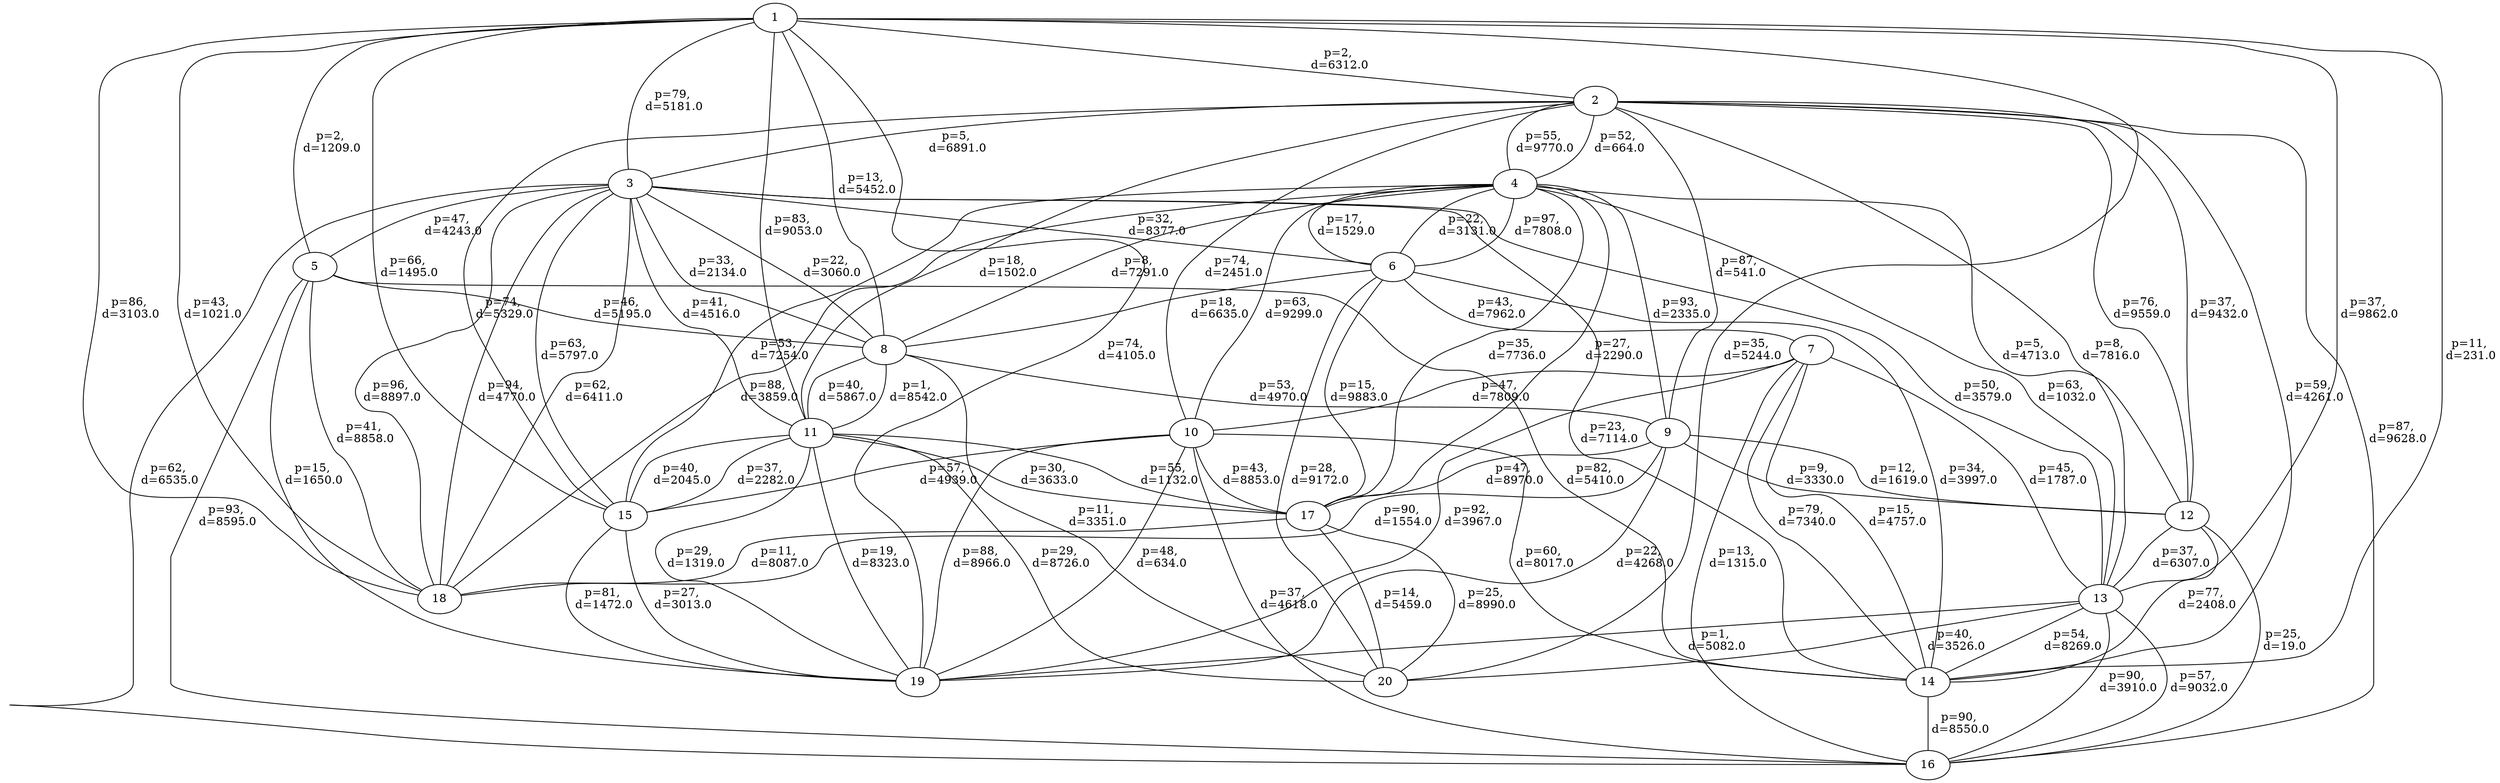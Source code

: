 graph {
	1 [label=1]
	1 -- 2 [label="p=2,
 d=6312.0"]
	1 -- 19 [label="p=74,
 d=4105.0"]
	1 -- 13 [label="p=37,
 d=9862.0"]
	1 -- 5 [label="p=2,
 d=1209.0"]
	1 -- 3 [label="p=79,
 d=5181.0"]
	1 -- 11 [label="p=83,
 d=9053.0"]
	1 -- 18 [label="p=43,
 d=1021.0"]
	1 -- 14 [label="p=11,
 d=231.0"]
	1 -- 15 [label="p=66,
 d=1495.0"]
	1 -- 20 [label="p=35,
 d=5244.0"]
	1 -- 8 [label="p=13,
 d=5452.0"]
	1 -- 18 [label="p=86,
 d=3103.0"]
	2 [label=2]
	2 -- 3 [label="p=5,
 d=6891.0"]
	2 -- 4 [label="p=52,
 d=664.0"]
	2 -- 12 [label="p=76,
 d=9559.0"]
	2 -- 13 [label="p=8,
 d=7816.0"]
	2 -- 15 [label="p=74,
 d=5329.0"]
	2 -- 16 [label="p=87,
 d=9628.0"]
	2 -- 11 [label="p=18,
 d=1502.0"]
	2 -- 4 [label="p=55,
 d=9770.0"]
	2 -- 12 [label="p=37,
 d=9432.0"]
	2 -- 9 [label="p=87,
 d=541.0"]
	2 -- 14 [label="p=59,
 d=4261.0"]
	2 -- 10 [label="p=74,
 d=2451.0"]
	3 [label=3]
	3 -- 5 [label="p=47,
 d=4243.0"]
	3 -- 6 [label="p=32,
 d=8377.0"]
	3 -- 13 [label="p=50,
 d=3579.0"]
	3 -- 15 [label="p=63,
 d=5797.0"]
	3 -- 14 [label="p=23,
 d=7114.0"]
	3 -- 16 [label="p=62,
 d=6535.0"]
	3 -- 18 [label="p=96,
 d=8897.0"]
	3 -- 18 [label="p=94,
 d=4770.0"]
	3 -- 8 [label="p=22,
 d=3060.0"]
	3 -- 8 [label="p=33,
 d=2134.0"]
	3 -- 18 [label="p=62,
 d=6411.0"]
	3 -- 11 [label="p=41,
 d=4516.0"]
	4 [label=4]
	4 -- 17 [label="p=27,
 d=2290.0"]
	4 -- 17 [label="p=35,
 d=7736.0"]
	4 -- 15 [label="p=53,
 d=7254.0"]
	4 -- 6 [label="p=17,
 d=1529.0"]
	4 -- 13 [label="p=63,
 d=1032.0"]
	4 -- 6 [label="p=22,
 d=3131.0"]
	4 -- 10 [label="p=63,
 d=9299.0"]
	4 -- 9 [label="p=93,
 d=2335.0"]
	4 -- 12 [label="p=5,
 d=4713.0"]
	4 -- 8 [label="p=8,
 d=7291.0"]
	4 -- 6 [label="p=97,
 d=7808.0"]
	4 -- 18 [label="p=88,
 d=3859.0"]
	5 [label=5]
	5 -- 14 [label="p=82,
 d=5410.0"]
	5 -- 19 [label="p=15,
 d=1650.0"]
	5 -- 8 [label="p=46,
 d=5195.0"]
	5 -- 18 [label="p=41,
 d=8858.0"]
	5 -- 16 [label="p=93,
 d=8595.0"]
	6 [label=6]
	6 -- 7 [label="p=43,
 d=7962.0"]
	6 -- 8 [label="p=18,
 d=6635.0"]
	6 -- 20 [label="p=28,
 d=9172.0"]
	6 -- 14 [label="p=34,
 d=3997.0"]
	6 -- 17 [label="p=15,
 d=9883.0"]
	7 [label=7]
	7 -- 10 [label="p=47,
 d=7809.0"]
	7 -- 14 [label="p=79,
 d=7340.0"]
	7 -- 13 [label="p=45,
 d=1787.0"]
	7 -- 19 [label="p=92,
 d=3967.0"]
	7 -- 14 [label="p=15,
 d=4757.0"]
	7 -- 16 [label="p=13,
 d=1315.0"]
	8 [label=8]
	8 -- 9 [label="p=53,
 d=4970.0"]
	8 -- 11 [label="p=40,
 d=5867.0"]
	8 -- 20 [label="p=11,
 d=3351.0"]
	8 -- 11 [label="p=1,
 d=8542.0"]
	9 [label=9]
	9 -- 18 [label="p=90,
 d=1554.0"]
	9 -- 12 [label="p=12,
 d=1619.0"]
	9 -- 19 [label="p=22,
 d=4268.0"]
	9 -- 17 [label="p=47,
 d=8970.0"]
	9 -- 12 [label="p=9,
 d=3330.0"]
	10 [label=10]
	10 -- 16 [label="p=37,
 d=4618.0"]
	10 -- 14 [label="p=60,
 d=8017.0"]
	10 -- 15 [label="p=57,
 d=4939.0"]
	10 -- 17 [label="p=43,
 d=8853.0"]
	10 -- 19 [label="p=88,
 d=8966.0"]
	10 -- 19 [label="p=48,
 d=634.0"]
	11 [label=11]
	11 -- 15 [label="p=37,
 d=2282.0"]
	11 -- 20 [label="p=29,
 d=8726.0"]
	11 -- 17 [label="p=30,
 d=3633.0"]
	11 -- 19 [label="p=29,
 d=1319.0"]
	11 -- 19 [label="p=19,
 d=8323.0"]
	11 -- 15 [label="p=40,
 d=2045.0"]
	11 -- 17 [label="p=55,
 d=1132.0"]
	12 [label=12]
	12 -- 14 [label="p=77,
 d=2408.0"]
	12 -- 16 [label="p=25,
 d=19.0"]
	12 -- 13 [label="p=37,
 d=6307.0"]
	13 [label=13]
	13 -- 14 [label="p=54,
 d=8269.0"]
	13 -- 19 [label="p=1,
 d=5082.0"]
	13 -- 16 [label="p=90,
 d=3910.0"]
	13 -- 16 [label="p=57,
 d=9032.0"]
	13 -- 20 [label="p=40,
 d=3526.0"]
	14 [label=14]
	14 -- 16 [label="p=90,
 d=8550.0"]
	15 [label=15]
	15 -- 19 [label="p=27,
 d=3013.0"]
	15 -- 19 [label="p=81,
 d=1472.0"]
	16 [label=16]
	17 [label=17]
	17 -- 20 [label="p=25,
 d=8990.0"]
	17 -- 18 [label="p=11,
 d=8087.0"]
	17 -- 20 [label="p=14,
 d=5459.0"]
	18 [label=18]
	19 [label=19]
	20 [label=20]
}
